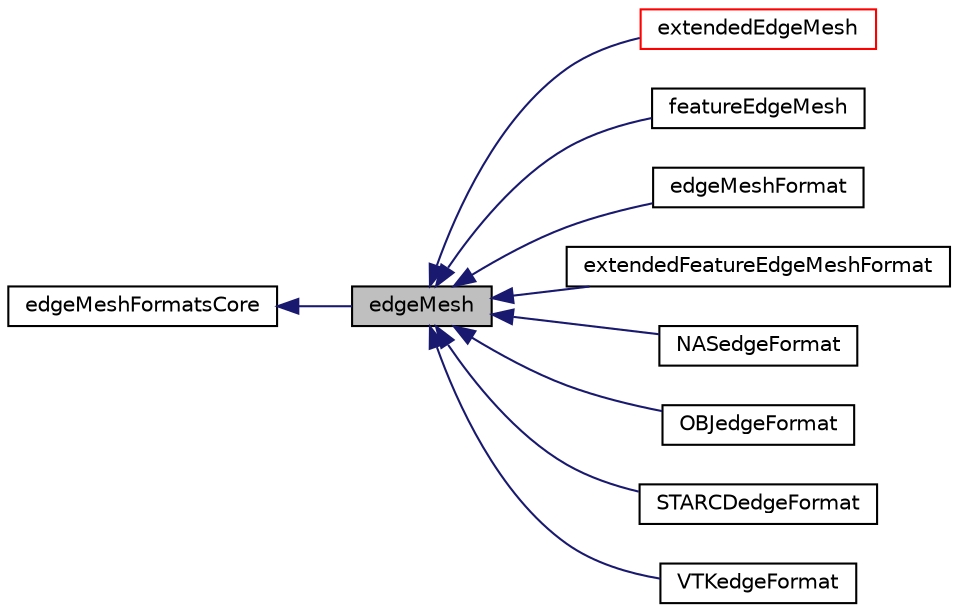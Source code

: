 digraph "edgeMesh"
{
  bgcolor="transparent";
  edge [fontname="Helvetica",fontsize="10",labelfontname="Helvetica",labelfontsize="10"];
  node [fontname="Helvetica",fontsize="10",shape=record];
  rankdir="LR";
  Node1 [label="edgeMesh",height=0.2,width=0.4,color="black", fillcolor="grey75", style="filled", fontcolor="black"];
  Node2 -> Node1 [dir="back",color="midnightblue",fontsize="10",style="solid",fontname="Helvetica"];
  Node2 [label="edgeMeshFormatsCore",height=0.2,width=0.4,color="black",URL="$a00628.html",tooltip="A collection of helper functions for reading/writing edge formats. "];
  Node1 -> Node3 [dir="back",color="midnightblue",fontsize="10",style="solid",fontname="Helvetica"];
  Node3 [label="extendedEdgeMesh",height=0.2,width=0.4,color="red",URL="$a00709.html",tooltip="Description of feature edges and points. "];
  Node1 -> Node4 [dir="back",color="midnightblue",fontsize="10",style="solid",fontname="Helvetica"];
  Node4 [label="featureEdgeMesh",height=0.2,width=0.4,color="black",URL="$a00761.html",tooltip="edgeMesh + IO. "];
  Node1 -> Node5 [dir="back",color="midnightblue",fontsize="10",style="solid",fontname="Helvetica"];
  Node5 [label="edgeMeshFormat",height=0.2,width=0.4,color="black",URL="$a00627.html",tooltip="Provide a means of reading/writing the single-file OpenFOAM edge format. "];
  Node1 -> Node6 [dir="back",color="midnightblue",fontsize="10",style="solid",fontname="Helvetica"];
  Node6 [label="extendedFeatureEdgeMeshFormat",height=0.2,width=0.4,color="black",URL="$a00713.html",tooltip="Provide a means of reading extendedFeatureEdgeMesh as featureEdgeMesh. "];
  Node1 -> Node7 [dir="back",color="midnightblue",fontsize="10",style="solid",fontname="Helvetica"];
  Node7 [label="NASedgeFormat",height=0.2,width=0.4,color="black",URL="$a01604.html",tooltip="Nastran edge reader. "];
  Node1 -> Node8 [dir="back",color="midnightblue",fontsize="10",style="solid",fontname="Helvetica"];
  Node8 [label="OBJedgeFormat",height=0.2,width=0.4,color="black",URL="$a01728.html",tooltip="Provide a means of reading/writing Alias/Wavefront OBJ format. "];
  Node1 -> Node9 [dir="back",color="midnightblue",fontsize="10",style="solid",fontname="Helvetica"];
  Node9 [label="STARCDedgeFormat",height=0.2,width=0.4,color="black",URL="$a02506.html",tooltip="Read/write the lines from pro-STAR vrt/cel files. "];
  Node1 -> Node10 [dir="back",color="midnightblue",fontsize="10",style="solid",fontname="Helvetica"];
  Node10 [label="VTKedgeFormat",height=0.2,width=0.4,color="black",URL="$a02909.html",tooltip="Provide a means of writing VTK legacy format. "];
}
